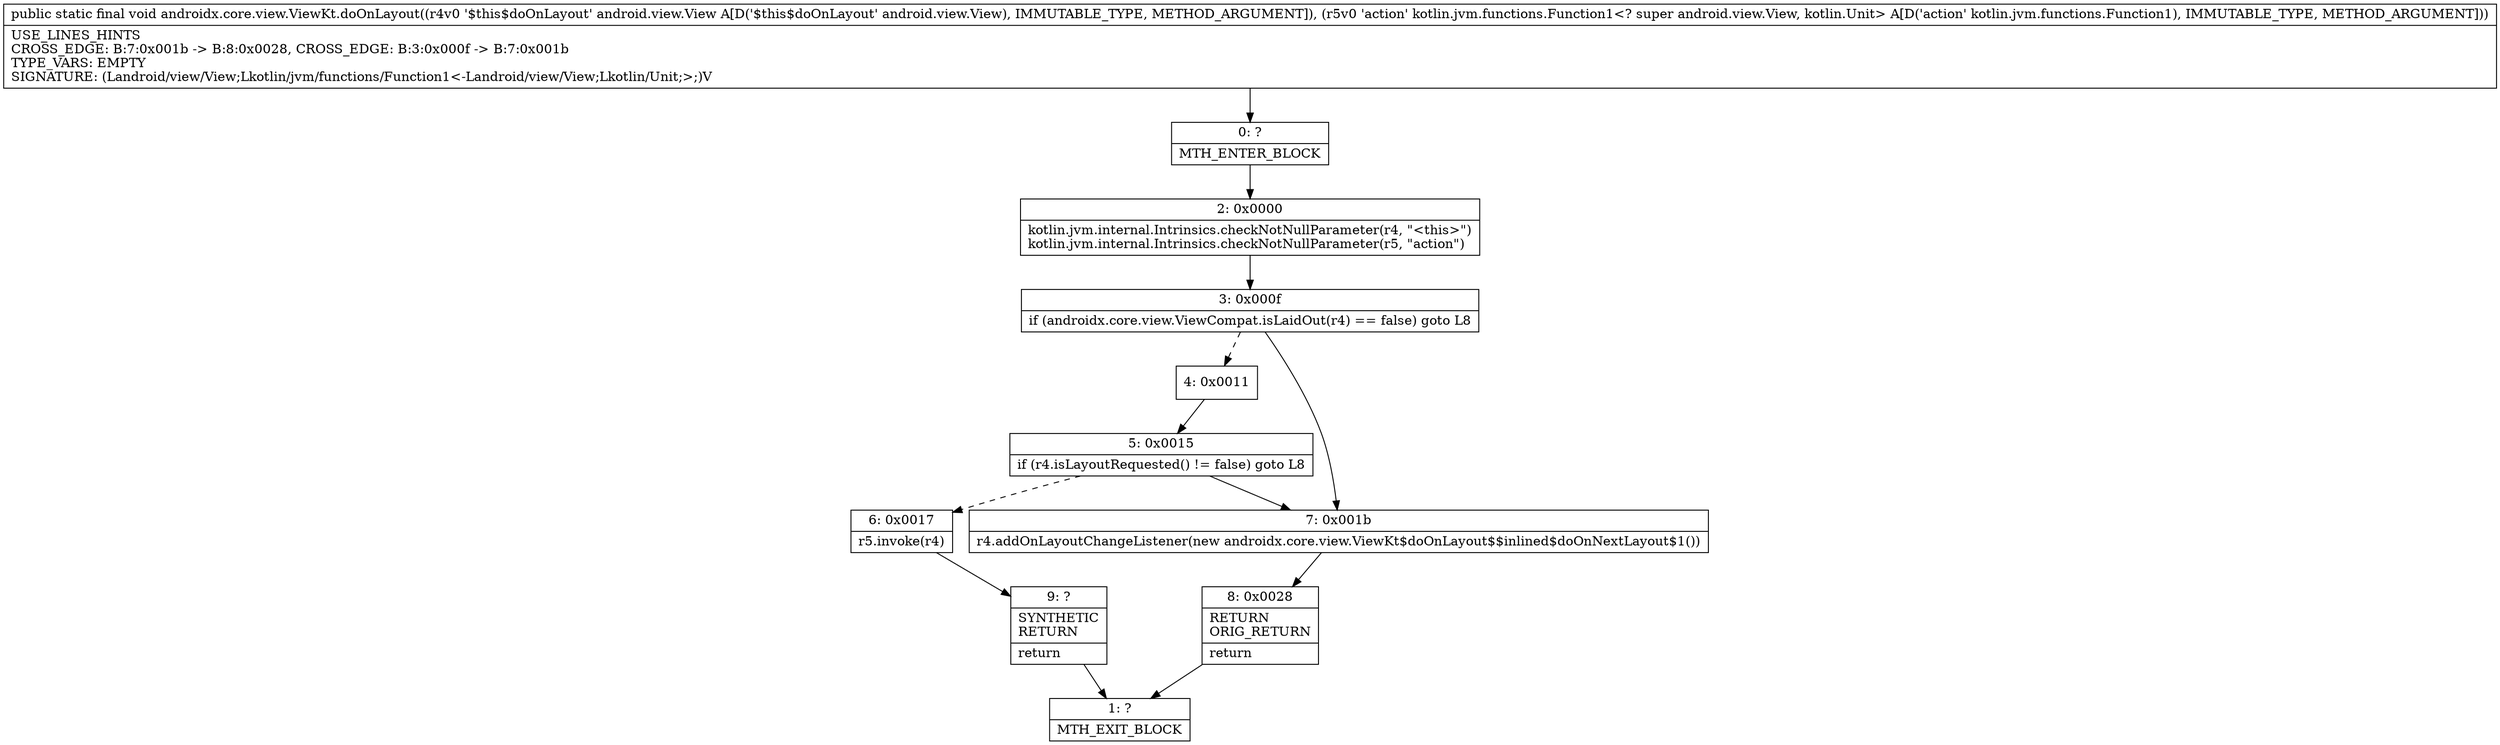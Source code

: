 digraph "CFG forandroidx.core.view.ViewKt.doOnLayout(Landroid\/view\/View;Lkotlin\/jvm\/functions\/Function1;)V" {
Node_0 [shape=record,label="{0\:\ ?|MTH_ENTER_BLOCK\l}"];
Node_2 [shape=record,label="{2\:\ 0x0000|kotlin.jvm.internal.Intrinsics.checkNotNullParameter(r4, \"\<this\>\")\lkotlin.jvm.internal.Intrinsics.checkNotNullParameter(r5, \"action\")\l}"];
Node_3 [shape=record,label="{3\:\ 0x000f|if (androidx.core.view.ViewCompat.isLaidOut(r4) == false) goto L8\l}"];
Node_4 [shape=record,label="{4\:\ 0x0011}"];
Node_5 [shape=record,label="{5\:\ 0x0015|if (r4.isLayoutRequested() != false) goto L8\l}"];
Node_6 [shape=record,label="{6\:\ 0x0017|r5.invoke(r4)\l}"];
Node_9 [shape=record,label="{9\:\ ?|SYNTHETIC\lRETURN\l|return\l}"];
Node_1 [shape=record,label="{1\:\ ?|MTH_EXIT_BLOCK\l}"];
Node_7 [shape=record,label="{7\:\ 0x001b|r4.addOnLayoutChangeListener(new androidx.core.view.ViewKt$doOnLayout$$inlined$doOnNextLayout$1())\l}"];
Node_8 [shape=record,label="{8\:\ 0x0028|RETURN\lORIG_RETURN\l|return\l}"];
MethodNode[shape=record,label="{public static final void androidx.core.view.ViewKt.doOnLayout((r4v0 '$this$doOnLayout' android.view.View A[D('$this$doOnLayout' android.view.View), IMMUTABLE_TYPE, METHOD_ARGUMENT]), (r5v0 'action' kotlin.jvm.functions.Function1\<? super android.view.View, kotlin.Unit\> A[D('action' kotlin.jvm.functions.Function1), IMMUTABLE_TYPE, METHOD_ARGUMENT]))  | USE_LINES_HINTS\lCROSS_EDGE: B:7:0x001b \-\> B:8:0x0028, CROSS_EDGE: B:3:0x000f \-\> B:7:0x001b\lTYPE_VARS: EMPTY\lSIGNATURE: (Landroid\/view\/View;Lkotlin\/jvm\/functions\/Function1\<\-Landroid\/view\/View;Lkotlin\/Unit;\>;)V\l}"];
MethodNode -> Node_0;Node_0 -> Node_2;
Node_2 -> Node_3;
Node_3 -> Node_4[style=dashed];
Node_3 -> Node_7;
Node_4 -> Node_5;
Node_5 -> Node_6[style=dashed];
Node_5 -> Node_7;
Node_6 -> Node_9;
Node_9 -> Node_1;
Node_7 -> Node_8;
Node_8 -> Node_1;
}

